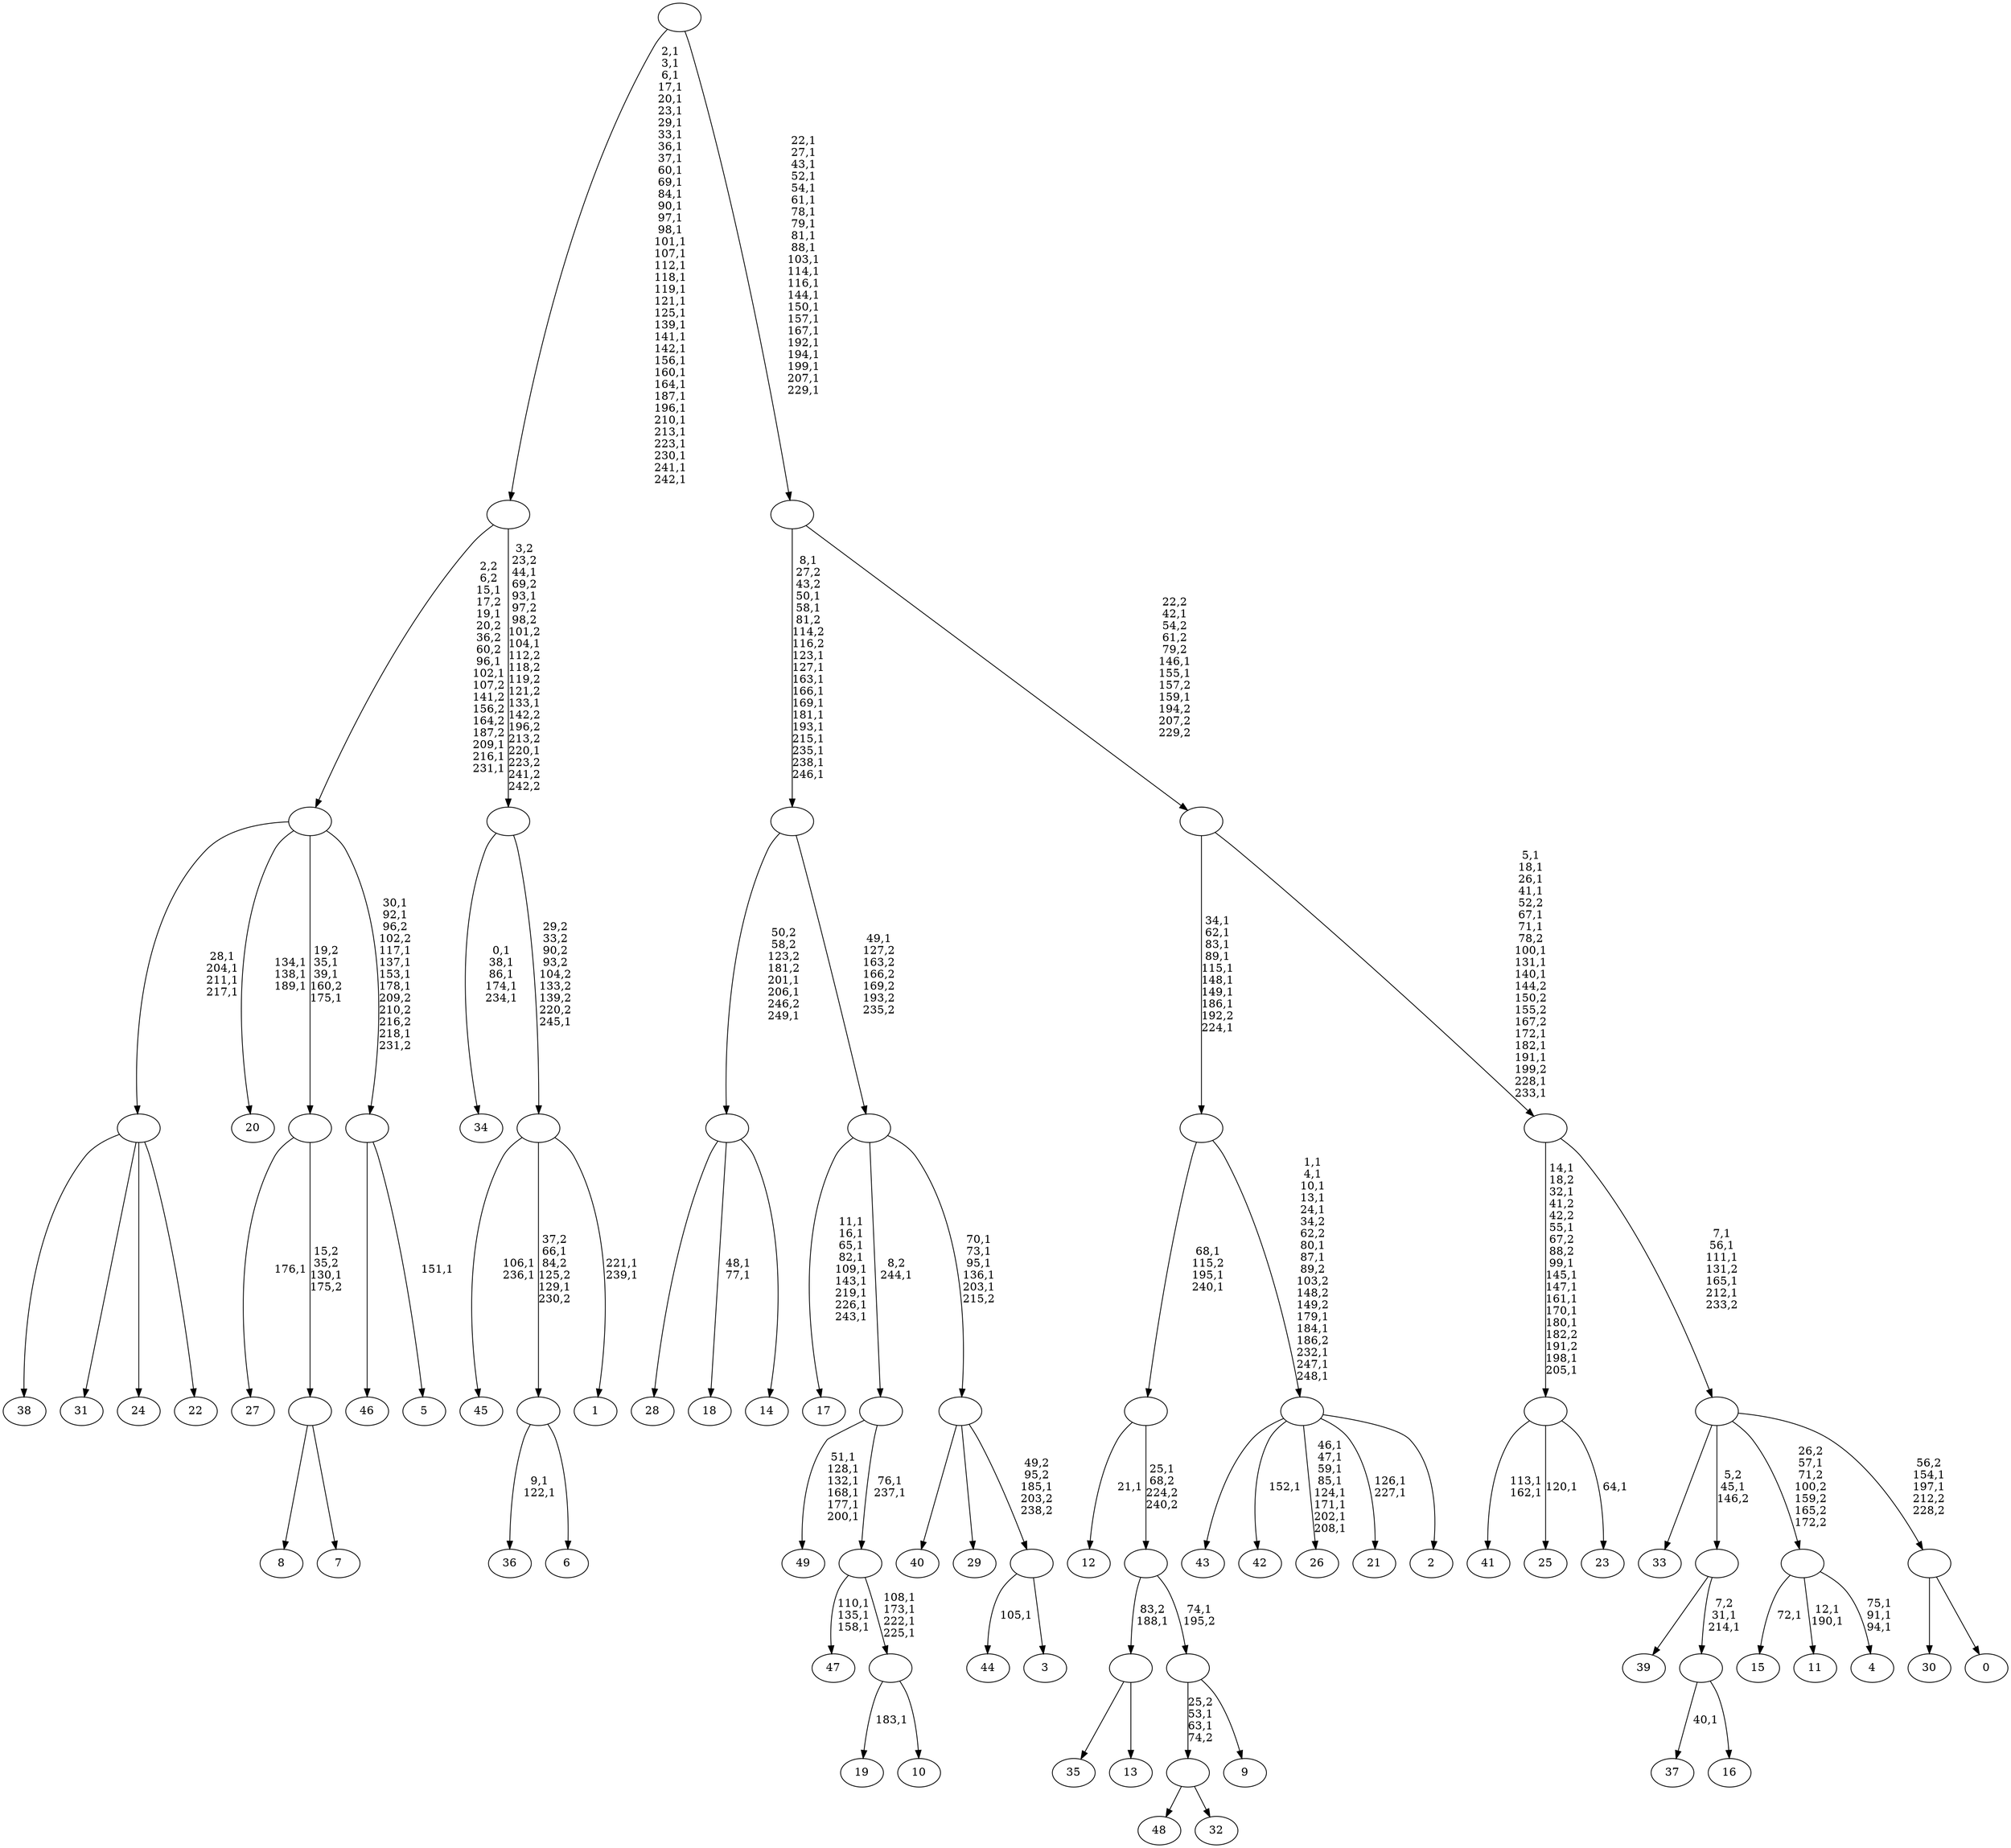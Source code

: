 digraph T {
	300 [label="49"]
	293 [label="48"]
	292 [label="47"]
	288 [label="46"]
	287 [label="45"]
	284 [label="44"]
	282 [label="43"]
	281 [label="42"]
	279 [label="41"]
	276 [label="40"]
	275 [label="39"]
	274 [label="38"]
	273 [label="37"]
	271 [label="36"]
	268 [label="35"]
	267 [label="34"]
	261 [label="33"]
	260 [label="32"]
	259 [label=""]
	257 [label="31"]
	256 [label="30"]
	255 [label="29"]
	254 [label="28"]
	253 [label="27"]
	251 [label="26"]
	242 [label="25"]
	240 [label="24"]
	239 [label="23"]
	237 [label=""]
	226 [label="22"]
	225 [label=""]
	221 [label="21"]
	218 [label="20"]
	214 [label="19"]
	212 [label="18"]
	209 [label="17"]
	199 [label="16"]
	198 [label=""]
	196 [label=""]
	195 [label="15"]
	193 [label="14"]
	192 [label=""]
	189 [label="13"]
	188 [label=""]
	187 [label="12"]
	185 [label="11"]
	182 [label="10"]
	181 [label=""]
	177 [label=""]
	175 [label=""]
	174 [label="9"]
	173 [label=""]
	172 [label=""]
	171 [label=""]
	168 [label="8"]
	167 [label="7"]
	166 [label=""]
	165 [label=""]
	162 [label="6"]
	161 [label=""]
	159 [label="5"]
	157 [label=""]
	150 [label=""]
	143 [label="4"]
	139 [label=""]
	138 [label="3"]
	137 [label=""]
	136 [label=""]
	131 [label=""]
	130 [label=""]
	116 [label="2"]
	115 [label=""]
	103 [label=""]
	94 [label="1"]
	91 [label=""]
	90 [label=""]
	85 [label=""]
	48 [label="0"]
	47 [label=""]
	45 [label=""]
	40 [label=""]
	26 [label=""]
	22 [label=""]
	0 [label=""]
	259 -> 293 [label=""]
	259 -> 260 [label=""]
	237 -> 239 [label="64,1"]
	237 -> 242 [label="120,1"]
	237 -> 279 [label="113,1\n162,1"]
	225 -> 274 [label=""]
	225 -> 257 [label=""]
	225 -> 240 [label=""]
	225 -> 226 [label=""]
	198 -> 273 [label="40,1"]
	198 -> 199 [label=""]
	196 -> 198 [label="7,2\n31,1\n214,1"]
	196 -> 275 [label=""]
	192 -> 212 [label="48,1\n77,1"]
	192 -> 254 [label=""]
	192 -> 193 [label=""]
	188 -> 268 [label=""]
	188 -> 189 [label=""]
	181 -> 214 [label="183,1"]
	181 -> 182 [label=""]
	177 -> 181 [label="108,1\n173,1\n222,1\n225,1"]
	177 -> 292 [label="110,1\n135,1\n158,1"]
	175 -> 177 [label="76,1\n237,1"]
	175 -> 300 [label="51,1\n128,1\n132,1\n168,1\n177,1\n200,1"]
	173 -> 259 [label="25,2\n53,1\n63,1\n74,2"]
	173 -> 174 [label=""]
	172 -> 188 [label="83,2\n188,1"]
	172 -> 173 [label="74,1\n195,2"]
	171 -> 187 [label="21,1"]
	171 -> 172 [label="25,1\n68,2\n224,2\n240,2"]
	166 -> 168 [label=""]
	166 -> 167 [label=""]
	165 -> 253 [label="176,1"]
	165 -> 166 [label="15,2\n35,2\n130,1\n175,2"]
	161 -> 271 [label="9,1\n122,1"]
	161 -> 162 [label=""]
	157 -> 159 [label="151,1"]
	157 -> 288 [label=""]
	150 -> 157 [label="30,1\n92,1\n96,2\n102,2\n117,1\n137,1\n153,1\n178,1\n209,2\n210,2\n216,2\n218,1\n231,2"]
	150 -> 165 [label="19,2\n35,1\n39,1\n160,2\n175,1"]
	150 -> 218 [label="134,1\n138,1\n189,1"]
	150 -> 225 [label="28,1\n204,1\n211,1\n217,1"]
	139 -> 143 [label="75,1\n91,1\n94,1"]
	139 -> 185 [label="12,1\n190,1"]
	139 -> 195 [label="72,1"]
	137 -> 284 [label="105,1"]
	137 -> 138 [label=""]
	136 -> 276 [label=""]
	136 -> 255 [label=""]
	136 -> 137 [label="49,2\n95,2\n185,1\n203,2\n238,2"]
	131 -> 136 [label="70,1\n73,1\n95,1\n136,1\n203,1\n215,2"]
	131 -> 209 [label="11,1\n16,1\n65,1\n82,1\n109,1\n143,1\n219,1\n226,1\n243,1"]
	131 -> 175 [label="8,2\n244,1"]
	130 -> 192 [label="50,2\n58,2\n123,2\n181,2\n201,1\n206,1\n246,2\n249,1"]
	130 -> 131 [label="49,1\n127,2\n163,2\n166,2\n169,2\n193,2\n235,2"]
	115 -> 221 [label="126,1\n227,1"]
	115 -> 251 [label="46,1\n47,1\n59,1\n85,1\n124,1\n171,1\n202,1\n208,1"]
	115 -> 281 [label="152,1"]
	115 -> 282 [label=""]
	115 -> 116 [label=""]
	103 -> 115 [label="1,1\n4,1\n10,1\n13,1\n24,1\n34,2\n62,2\n80,1\n87,1\n89,2\n103,2\n148,2\n149,2\n179,1\n184,1\n186,2\n232,1\n247,1\n248,1"]
	103 -> 171 [label="68,1\n115,2\n195,1\n240,1"]
	91 -> 94 [label="221,1\n239,1"]
	91 -> 161 [label="37,2\n66,1\n84,2\n125,2\n129,1\n230,2"]
	91 -> 287 [label="106,1\n236,1"]
	90 -> 267 [label="0,1\n38,1\n86,1\n174,1\n234,1"]
	90 -> 91 [label="29,2\n33,2\n90,2\n93,2\n104,2\n133,2\n139,2\n220,2\n245,1"]
	85 -> 90 [label="3,2\n23,2\n44,1\n69,2\n93,1\n97,2\n98,2\n101,2\n104,1\n112,2\n118,2\n119,2\n121,2\n133,1\n142,2\n196,2\n213,2\n220,1\n223,2\n241,2\n242,2"]
	85 -> 150 [label="2,2\n6,2\n15,1\n17,2\n19,1\n20,2\n36,2\n60,2\n96,1\n102,1\n107,2\n141,2\n156,2\n164,2\n187,2\n209,1\n216,1\n231,1"]
	47 -> 256 [label=""]
	47 -> 48 [label=""]
	45 -> 47 [label="56,2\n154,1\n197,1\n212,2\n228,2"]
	45 -> 261 [label=""]
	45 -> 196 [label="5,2\n45,1\n146,2"]
	45 -> 139 [label="26,2\n57,1\n71,2\n100,2\n159,2\n165,2\n172,2"]
	40 -> 45 [label="7,1\n56,1\n111,1\n131,2\n165,1\n212,1\n233,2"]
	40 -> 237 [label="14,1\n18,2\n32,1\n41,2\n42,2\n55,1\n67,2\n88,2\n99,1\n145,1\n147,1\n161,1\n170,1\n180,1\n182,2\n191,2\n198,1\n205,1"]
	26 -> 40 [label="5,1\n18,1\n26,1\n41,1\n52,2\n67,1\n71,1\n78,2\n100,1\n131,1\n140,1\n144,2\n150,2\n155,2\n167,2\n172,1\n182,1\n191,1\n199,2\n228,1\n233,1"]
	26 -> 103 [label="34,1\n62,1\n83,1\n89,1\n115,1\n148,1\n149,1\n186,1\n192,2\n224,1"]
	22 -> 26 [label="22,2\n42,1\n54,2\n61,2\n79,2\n146,1\n155,1\n157,2\n159,1\n194,2\n207,2\n229,2"]
	22 -> 130 [label="8,1\n27,2\n43,2\n50,1\n58,1\n81,2\n114,2\n116,2\n123,1\n127,1\n163,1\n166,1\n169,1\n181,1\n193,1\n215,1\n235,1\n238,1\n246,1"]
	0 -> 22 [label="22,1\n27,1\n43,1\n52,1\n54,1\n61,1\n78,1\n79,1\n81,1\n88,1\n103,1\n114,1\n116,1\n144,1\n150,1\n157,1\n167,1\n192,1\n194,1\n199,1\n207,1\n229,1"]
	0 -> 85 [label="2,1\n3,1\n6,1\n17,1\n20,1\n23,1\n29,1\n33,1\n36,1\n37,1\n60,1\n69,1\n84,1\n90,1\n97,1\n98,1\n101,1\n107,1\n112,1\n118,1\n119,1\n121,1\n125,1\n139,1\n141,1\n142,1\n156,1\n160,1\n164,1\n187,1\n196,1\n210,1\n213,1\n223,1\n230,1\n241,1\n242,1"]
}
